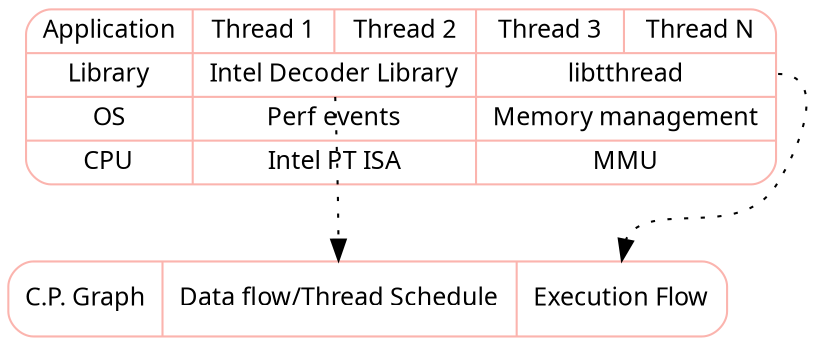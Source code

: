 digraph architecture {
  fontname=Verdana;
  fontsize=12;
  graph [nodesep=0.8,dpi=300];

  node [fontname=Verdana,shape=record,style=rounded,fontsize=12,color=1,colorscheme=pastel18];
  edge [fontname=Verdana,fontsize=10,color=darkgreen,colorscheme=pastel18,style=dotted];

  struct_arch[label="{{
    {Application | Library | OS | CPU} |
    {{Thread 1 | Thread 2} | <libipt> Intel Decoder Library | Perf events | Intel PT ISA}|
    {{Thread 3 | Thread N} | <tthread> libtthread | Memory management | MMU}
  }}"];

  struct_graph[label="C.P. Graph| <data>Data flow/Thread Schedule|<exec>Execution Flow"]

  struct_arch:libipt -> struct_graph:data;
  struct_arch:tthread -> struct_graph:exec;
}
